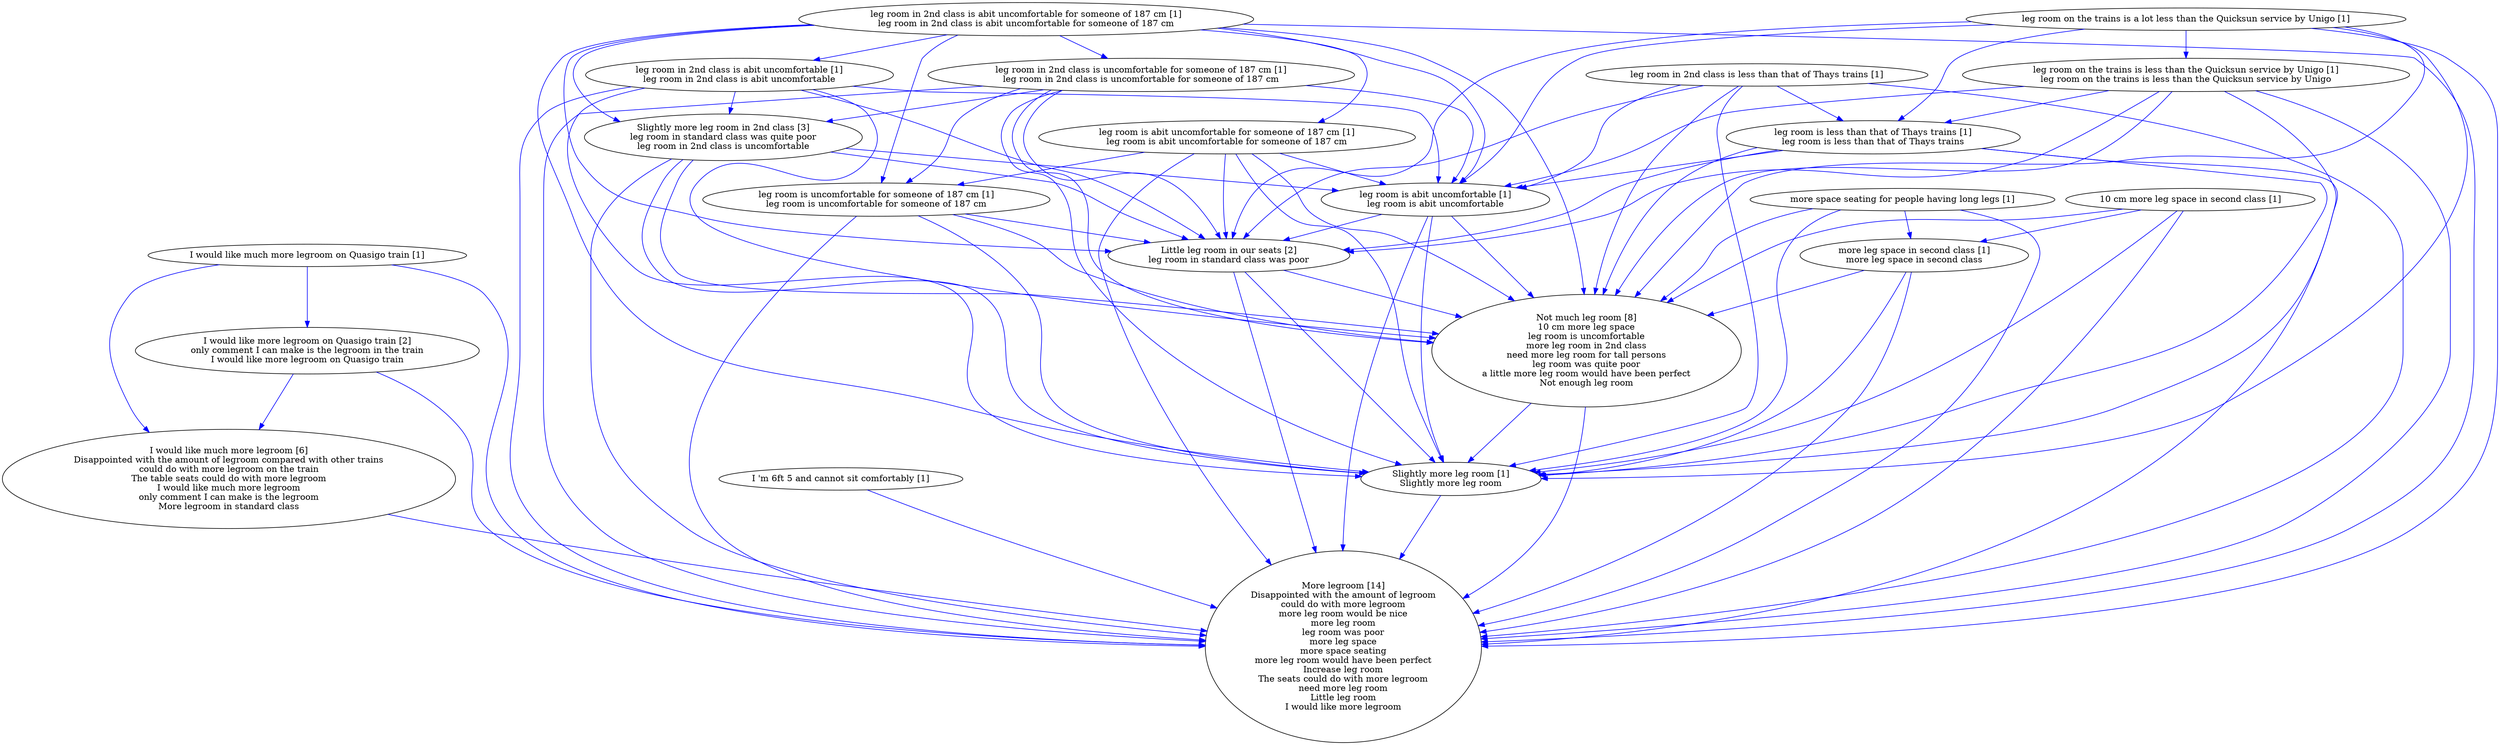 digraph collapsedGraph {
"Not much leg room [8]\n10 cm more leg space\nleg room is uncomfortable\nmore leg room in 2nd class\nneed more leg room for tall persons\nleg room was quite poor\na little more leg room would have been perfect\nNot enough leg room""Little leg room in our seats [2]\nleg room in standard class was poor""Slightly more leg room in 2nd class [3]\nleg room in standard class was quite poor\nleg room in 2nd class is uncomfortable""More legroom [14]\nDisappointed with the amount of legroom\ncould do with more legroom\nmore leg room would be nice\nmore leg room\nleg room was poor\nmore leg space\nmore space seating\nmore leg room would have been perfect\nIncrease leg room\nThe seats could do with more legroom\nneed more leg room\nLittle leg room\nI would like more legroom""I would like more legroom on Quasigo train [2]\nonly comment I can make is the legroom in the train\nI would like more legroom on Quasigo train""I would like much more legroom [6]\nDisappointed with the amount of legroom compared with other trains\ncould do with more legroom on the train\nThe table seats could do with more legroom\nI would like much more legroom\nonly comment I can make is the legroom\nMore legroom in standard class""10 cm more leg space in second class [1]""more leg space in second class [1]\nmore leg space in second class""I 'm 6ft 5 and cannot sit comfortably [1]""I would like much more legroom on Quasigo train [1]""Slightly more leg room [1]\nSlightly more leg room""leg room in 2nd class is abit uncomfortable for someone of 187 cm [1]\nleg room in 2nd class is abit uncomfortable for someone of 187 cm""leg room is abit uncomfortable for someone of 187 cm [1]\nleg room is abit uncomfortable for someone of 187 cm""leg room is abit uncomfortable [1]\nleg room is abit uncomfortable""leg room is uncomfortable for someone of 187 cm [1]\nleg room is uncomfortable for someone of 187 cm""leg room in 2nd class is abit uncomfortable [1]\nleg room in 2nd class is abit uncomfortable""leg room in 2nd class is uncomfortable for someone of 187 cm [1]\nleg room in 2nd class is uncomfortable for someone of 187 cm""leg room in 2nd class is less than that of Thays trains [1]""leg room is less than that of Thays trains [1]\nleg room is less than that of Thays trains""leg room on the trains is a lot less than the Quicksun service by Unigo [1]""leg room on the trains is less than the Quicksun service by Unigo [1]\nleg room on the trains is less than the Quicksun service by Unigo""more space seating for people having long legs [1]""leg room in 2nd class is abit uncomfortable [1]\nleg room in 2nd class is abit uncomfortable" -> "Little leg room in our seats [2]\nleg room in standard class was poor" [color=blue]
"Slightly more leg room in 2nd class [3]\nleg room in standard class was quite poor\nleg room in 2nd class is uncomfortable" -> "Slightly more leg room [1]\nSlightly more leg room" [color=blue]
"Slightly more leg room in 2nd class [3]\nleg room in standard class was quite poor\nleg room in 2nd class is uncomfortable" -> "More legroom [14]\nDisappointed with the amount of legroom\ncould do with more legroom\nmore leg room would be nice\nmore leg room\nleg room was poor\nmore leg space\nmore space seating\nmore leg room would have been perfect\nIncrease leg room\nThe seats could do with more legroom\nneed more leg room\nLittle leg room\nI would like more legroom" [color=blue]
"Not much leg room [8]\n10 cm more leg space\nleg room is uncomfortable\nmore leg room in 2nd class\nneed more leg room for tall persons\nleg room was quite poor\na little more leg room would have been perfect\nNot enough leg room" -> "More legroom [14]\nDisappointed with the amount of legroom\ncould do with more legroom\nmore leg room would be nice\nmore leg room\nleg room was poor\nmore leg space\nmore space seating\nmore leg room would have been perfect\nIncrease leg room\nThe seats could do with more legroom\nneed more leg room\nLittle leg room\nI would like more legroom" [color=blue]
"leg room on the trains is less than the Quicksun service by Unigo [1]\nleg room on the trains is less than the Quicksun service by Unigo" -> "Slightly more leg room [1]\nSlightly more leg room" [color=blue]
"leg room on the trains is less than the Quicksun service by Unigo [1]\nleg room on the trains is less than the Quicksun service by Unigo" -> "leg room is abit uncomfortable [1]\nleg room is abit uncomfortable" [color=blue]
"leg room on the trains is less than the Quicksun service by Unigo [1]\nleg room on the trains is less than the Quicksun service by Unigo" -> "More legroom [14]\nDisappointed with the amount of legroom\ncould do with more legroom\nmore leg room would be nice\nmore leg room\nleg room was poor\nmore leg space\nmore space seating\nmore leg room would have been perfect\nIncrease leg room\nThe seats could do with more legroom\nneed more leg room\nLittle leg room\nI would like more legroom" [color=blue]
"leg room in 2nd class is abit uncomfortable for someone of 187 cm [1]\nleg room in 2nd class is abit uncomfortable for someone of 187 cm" -> "More legroom [14]\nDisappointed with the amount of legroom\ncould do with more legroom\nmore leg room would be nice\nmore leg room\nleg room was poor\nmore leg space\nmore space seating\nmore leg room would have been perfect\nIncrease leg room\nThe seats could do with more legroom\nneed more leg room\nLittle leg room\nI would like more legroom" [color=blue]
"leg room in 2nd class is abit uncomfortable for someone of 187 cm [1]\nleg room in 2nd class is abit uncomfortable for someone of 187 cm" -> "Slightly more leg room [1]\nSlightly more leg room" [color=blue]
"Slightly more leg room in 2nd class [3]\nleg room in standard class was quite poor\nleg room in 2nd class is uncomfortable" -> "leg room is abit uncomfortable [1]\nleg room is abit uncomfortable" [color=blue]
"more space seating for people having long legs [1]" -> "More legroom [14]\nDisappointed with the amount of legroom\ncould do with more legroom\nmore leg room would be nice\nmore leg room\nleg room was poor\nmore leg space\nmore space seating\nmore leg room would have been perfect\nIncrease leg room\nThe seats could do with more legroom\nneed more leg room\nLittle leg room\nI would like more legroom" [color=blue]
"more leg space in second class [1]\nmore leg space in second class" -> "Not much leg room [8]\n10 cm more leg space\nleg room is uncomfortable\nmore leg room in 2nd class\nneed more leg room for tall persons\nleg room was quite poor\na little more leg room would have been perfect\nNot enough leg room" [color=blue]
"more leg space in second class [1]\nmore leg space in second class" -> "More legroom [14]\nDisappointed with the amount of legroom\ncould do with more legroom\nmore leg room would be nice\nmore leg room\nleg room was poor\nmore leg space\nmore space seating\nmore leg room would have been perfect\nIncrease leg room\nThe seats could do with more legroom\nneed more leg room\nLittle leg room\nI would like more legroom" [color=blue]
"10 cm more leg space in second class [1]" -> "Slightly more leg room [1]\nSlightly more leg room" [color=blue]
"leg room in 2nd class is uncomfortable for someone of 187 cm [1]\nleg room in 2nd class is uncomfortable for someone of 187 cm" -> "More legroom [14]\nDisappointed with the amount of legroom\ncould do with more legroom\nmore leg room would be nice\nmore leg room\nleg room was poor\nmore leg space\nmore space seating\nmore leg room would have been perfect\nIncrease leg room\nThe seats could do with more legroom\nneed more leg room\nLittle leg room\nI would like more legroom" [color=blue]
"leg room in 2nd class is uncomfortable for someone of 187 cm [1]\nleg room in 2nd class is uncomfortable for someone of 187 cm" -> "Slightly more leg room [1]\nSlightly more leg room" [color=blue]
"leg room on the trains is a lot less than the Quicksun service by Unigo [1]" -> "Not much leg room [8]\n10 cm more leg space\nleg room is uncomfortable\nmore leg room in 2nd class\nneed more leg room for tall persons\nleg room was quite poor\na little more leg room would have been perfect\nNot enough leg room" [color=blue]
"leg room is less than that of Thays trains [1]\nleg room is less than that of Thays trains" -> "More legroom [14]\nDisappointed with the amount of legroom\ncould do with more legroom\nmore leg room would be nice\nmore leg room\nleg room was poor\nmore leg space\nmore space seating\nmore leg room would have been perfect\nIncrease leg room\nThe seats could do with more legroom\nneed more leg room\nLittle leg room\nI would like more legroom" [color=blue]
"leg room is less than that of Thays trains [1]\nleg room is less than that of Thays trains" -> "leg room is abit uncomfortable [1]\nleg room is abit uncomfortable" [color=blue]
"Slightly more leg room in 2nd class [3]\nleg room in standard class was quite poor\nleg room in 2nd class is uncomfortable" -> "Not much leg room [8]\n10 cm more leg space\nleg room is uncomfortable\nmore leg room in 2nd class\nneed more leg room for tall persons\nleg room was quite poor\na little more leg room would have been perfect\nNot enough leg room" [color=blue]
"leg room is uncomfortable for someone of 187 cm [1]\nleg room is uncomfortable for someone of 187 cm" -> "More legroom [14]\nDisappointed with the amount of legroom\ncould do with more legroom\nmore leg room would be nice\nmore leg room\nleg room was poor\nmore leg space\nmore space seating\nmore leg room would have been perfect\nIncrease leg room\nThe seats could do with more legroom\nneed more leg room\nLittle leg room\nI would like more legroom" [color=blue]
"leg room is less than that of Thays trains [1]\nleg room is less than that of Thays trains" -> "Slightly more leg room [1]\nSlightly more leg room" [color=blue]
"leg room on the trains is a lot less than the Quicksun service by Unigo [1]" -> "Little leg room in our seats [2]\nleg room in standard class was poor" [color=blue]
"leg room on the trains is a lot less than the Quicksun service by Unigo [1]" -> "leg room is less than that of Thays trains [1]\nleg room is less than that of Thays trains" [color=blue]
"leg room is uncomfortable for someone of 187 cm [1]\nleg room is uncomfortable for someone of 187 cm" -> "Little leg room in our seats [2]\nleg room in standard class was poor" [color=blue]
"leg room in 2nd class is uncomfortable for someone of 187 cm [1]\nleg room in 2nd class is uncomfortable for someone of 187 cm" -> "Little leg room in our seats [2]\nleg room in standard class was poor" [color=blue]
"leg room is uncomfortable for someone of 187 cm [1]\nleg room is uncomfortable for someone of 187 cm" -> "Slightly more leg room [1]\nSlightly more leg room" [color=blue]
"leg room in 2nd class is uncomfortable for someone of 187 cm [1]\nleg room in 2nd class is uncomfortable for someone of 187 cm" -> "Not much leg room [8]\n10 cm more leg space\nleg room is uncomfortable\nmore leg room in 2nd class\nneed more leg room for tall persons\nleg room was quite poor\na little more leg room would have been perfect\nNot enough leg room" [color=blue]
"leg room is less than that of Thays trains [1]\nleg room is less than that of Thays trains" -> "Not much leg room [8]\n10 cm more leg space\nleg room is uncomfortable\nmore leg room in 2nd class\nneed more leg room for tall persons\nleg room was quite poor\na little more leg room would have been perfect\nNot enough leg room" [color=blue]
"leg room is uncomfortable for someone of 187 cm [1]\nleg room is uncomfortable for someone of 187 cm" -> "Not much leg room [8]\n10 cm more leg space\nleg room is uncomfortable\nmore leg room in 2nd class\nneed more leg room for tall persons\nleg room was quite poor\na little more leg room would have been perfect\nNot enough leg room" [color=blue]
"leg room is less than that of Thays trains [1]\nleg room is less than that of Thays trains" -> "Little leg room in our seats [2]\nleg room in standard class was poor" [color=blue]
"Slightly more leg room in 2nd class [3]\nleg room in standard class was quite poor\nleg room in 2nd class is uncomfortable" -> "Little leg room in our seats [2]\nleg room in standard class was poor" [color=blue]
"leg room in 2nd class is abit uncomfortable [1]\nleg room in 2nd class is abit uncomfortable" -> "More legroom [14]\nDisappointed with the amount of legroom\ncould do with more legroom\nmore leg room would be nice\nmore leg room\nleg room was poor\nmore leg space\nmore space seating\nmore leg room would have been perfect\nIncrease leg room\nThe seats could do with more legroom\nneed more leg room\nLittle leg room\nI would like more legroom" [color=blue]
"leg room in 2nd class is abit uncomfortable [1]\nleg room in 2nd class is abit uncomfortable" -> "Slightly more leg room [1]\nSlightly more leg room" [color=blue]
"Slightly more leg room [1]\nSlightly more leg room" -> "More legroom [14]\nDisappointed with the amount of legroom\ncould do with more legroom\nmore leg room would be nice\nmore leg room\nleg room was poor\nmore leg space\nmore space seating\nmore leg room would have been perfect\nIncrease leg room\nThe seats could do with more legroom\nneed more leg room\nLittle leg room\nI would like more legroom" [color=blue]
"I would like much more legroom [6]\nDisappointed with the amount of legroom compared with other trains\ncould do with more legroom on the train\nThe table seats could do with more legroom\nI would like much more legroom\nonly comment I can make is the legroom\nMore legroom in standard class" -> "More legroom [14]\nDisappointed with the amount of legroom\ncould do with more legroom\nmore leg room would be nice\nmore leg room\nleg room was poor\nmore leg space\nmore space seating\nmore leg room would have been perfect\nIncrease leg room\nThe seats could do with more legroom\nneed more leg room\nLittle leg room\nI would like more legroom" [color=blue]
"10 cm more leg space in second class [1]" -> "More legroom [14]\nDisappointed with the amount of legroom\ncould do with more legroom\nmore leg room would be nice\nmore leg room\nleg room was poor\nmore leg space\nmore space seating\nmore leg room would have been perfect\nIncrease leg room\nThe seats could do with more legroom\nneed more leg room\nLittle leg room\nI would like more legroom" [color=blue]
"10 cm more leg space in second class [1]" -> "Not much leg room [8]\n10 cm more leg space\nleg room is uncomfortable\nmore leg room in 2nd class\nneed more leg room for tall persons\nleg room was quite poor\na little more leg room would have been perfect\nNot enough leg room" [color=blue]
"leg room in 2nd class is less than that of Thays trains [1]" -> "More legroom [14]\nDisappointed with the amount of legroom\ncould do with more legroom\nmore leg room would be nice\nmore leg room\nleg room was poor\nmore leg space\nmore space seating\nmore leg room would have been perfect\nIncrease leg room\nThe seats could do with more legroom\nneed more leg room\nLittle leg room\nI would like more legroom" [color=blue]
"leg room in 2nd class is less than that of Thays trains [1]" -> "leg room is abit uncomfortable [1]\nleg room is abit uncomfortable" [color=blue]
"leg room in 2nd class is less than that of Thays trains [1]" -> "Slightly more leg room [1]\nSlightly more leg room" [color=blue]
"leg room is abit uncomfortable for someone of 187 cm [1]\nleg room is abit uncomfortable for someone of 187 cm" -> "Slightly more leg room [1]\nSlightly more leg room" [color=blue]
"leg room is abit uncomfortable for someone of 187 cm [1]\nleg room is abit uncomfortable for someone of 187 cm" -> "More legroom [14]\nDisappointed with the amount of legroom\ncould do with more legroom\nmore leg room would be nice\nmore leg room\nleg room was poor\nmore leg space\nmore space seating\nmore leg room would have been perfect\nIncrease leg room\nThe seats could do with more legroom\nneed more leg room\nLittle leg room\nI would like more legroom" [color=blue]
"leg room is abit uncomfortable [1]\nleg room is abit uncomfortable" -> "Slightly more leg room [1]\nSlightly more leg room" [color=blue]
"leg room is abit uncomfortable [1]\nleg room is abit uncomfortable" -> "More legroom [14]\nDisappointed with the amount of legroom\ncould do with more legroom\nmore leg room would be nice\nmore leg room\nleg room was poor\nmore leg space\nmore space seating\nmore leg room would have been perfect\nIncrease leg room\nThe seats could do with more legroom\nneed more leg room\nLittle leg room\nI would like more legroom" [color=blue]
"leg room is abit uncomfortable for someone of 187 cm [1]\nleg room is abit uncomfortable for someone of 187 cm" -> "Little leg room in our seats [2]\nleg room in standard class was poor" [color=blue]
"leg room is abit uncomfortable for someone of 187 cm [1]\nleg room is abit uncomfortable for someone of 187 cm" -> "Not much leg room [8]\n10 cm more leg space\nleg room is uncomfortable\nmore leg room in 2nd class\nneed more leg room for tall persons\nleg room was quite poor\na little more leg room would have been perfect\nNot enough leg room" [color=blue]
"leg room on the trains is less than the Quicksun service by Unigo [1]\nleg room on the trains is less than the Quicksun service by Unigo" -> "Not much leg room [8]\n10 cm more leg space\nleg room is uncomfortable\nmore leg room in 2nd class\nneed more leg room for tall persons\nleg room was quite poor\na little more leg room would have been perfect\nNot enough leg room" [color=blue]
"leg room on the trains is less than the Quicksun service by Unigo [1]\nleg room on the trains is less than the Quicksun service by Unigo" -> "leg room is less than that of Thays trains [1]\nleg room is less than that of Thays trains" [color=blue]
"leg room on the trains is less than the Quicksun service by Unigo [1]\nleg room on the trains is less than the Quicksun service by Unigo" -> "Little leg room in our seats [2]\nleg room in standard class was poor" [color=blue]
"leg room on the trains is a lot less than the Quicksun service by Unigo [1]" -> "More legroom [14]\nDisappointed with the amount of legroom\ncould do with more legroom\nmore leg room would be nice\nmore leg room\nleg room was poor\nmore leg space\nmore space seating\nmore leg room would have been perfect\nIncrease leg room\nThe seats could do with more legroom\nneed more leg room\nLittle leg room\nI would like more legroom" [color=blue]
"leg room on the trains is a lot less than the Quicksun service by Unigo [1]" -> "leg room is abit uncomfortable [1]\nleg room is abit uncomfortable" [color=blue]
"I would like much more legroom on Quasigo train [1]" -> "I would like much more legroom [6]\nDisappointed with the amount of legroom compared with other trains\ncould do with more legroom on the train\nThe table seats could do with more legroom\nI would like much more legroom\nonly comment I can make is the legroom\nMore legroom in standard class" [color=blue]
"leg room in 2nd class is less than that of Thays trains [1]" -> "Little leg room in our seats [2]\nleg room in standard class was poor" [color=blue]
"leg room on the trains is a lot less than the Quicksun service by Unigo [1]" -> "Slightly more leg room [1]\nSlightly more leg room" [color=blue]
"I 'm 6ft 5 and cannot sit comfortably [1]" -> "More legroom [14]\nDisappointed with the amount of legroom\ncould do with more legroom\nmore leg room would be nice\nmore leg room\nleg room was poor\nmore leg space\nmore space seating\nmore leg room would have been perfect\nIncrease leg room\nThe seats could do with more legroom\nneed more leg room\nLittle leg room\nI would like more legroom" [color=blue]
"leg room in 2nd class is less than that of Thays trains [1]" -> "Not much leg room [8]\n10 cm more leg space\nleg room is uncomfortable\nmore leg room in 2nd class\nneed more leg room for tall persons\nleg room was quite poor\na little more leg room would have been perfect\nNot enough leg room" [color=blue]
"I would like much more legroom on Quasigo train [1]" -> "I would like more legroom on Quasigo train [2]\nonly comment I can make is the legroom in the train\nI would like more legroom on Quasigo train" [color=blue]
"Little leg room in our seats [2]\nleg room in standard class was poor" -> "Slightly more leg room [1]\nSlightly more leg room" [color=blue]
"Little leg room in our seats [2]\nleg room in standard class was poor" -> "More legroom [14]\nDisappointed with the amount of legroom\ncould do with more legroom\nmore leg room would be nice\nmore leg room\nleg room was poor\nmore leg space\nmore space seating\nmore leg room would have been perfect\nIncrease leg room\nThe seats could do with more legroom\nneed more leg room\nLittle leg room\nI would like more legroom" [color=blue]
"I would like much more legroom on Quasigo train [1]" -> "More legroom [14]\nDisappointed with the amount of legroom\ncould do with more legroom\nmore leg room would be nice\nmore leg room\nleg room was poor\nmore leg space\nmore space seating\nmore leg room would have been perfect\nIncrease leg room\nThe seats could do with more legroom\nneed more leg room\nLittle leg room\nI would like more legroom" [color=blue]
"I would like more legroom on Quasigo train [2]\nonly comment I can make is the legroom in the train\nI would like more legroom on Quasigo train" -> "I would like much more legroom [6]\nDisappointed with the amount of legroom compared with other trains\ncould do with more legroom on the train\nThe table seats could do with more legroom\nI would like much more legroom\nonly comment I can make is the legroom\nMore legroom in standard class" [color=blue]
"leg room in 2nd class is abit uncomfortable [1]\nleg room in 2nd class is abit uncomfortable" -> "Slightly more leg room in 2nd class [3]\nleg room in standard class was quite poor\nleg room in 2nd class is uncomfortable" [color=blue]
"more space seating for people having long legs [1]" -> "more leg space in second class [1]\nmore leg space in second class" [color=blue]
"leg room is abit uncomfortable [1]\nleg room is abit uncomfortable" -> "Little leg room in our seats [2]\nleg room in standard class was poor" [color=blue]
"more space seating for people having long legs [1]" -> "Slightly more leg room [1]\nSlightly more leg room" [color=blue]
"leg room in 2nd class is abit uncomfortable [1]\nleg room in 2nd class is abit uncomfortable" -> "Not much leg room [8]\n10 cm more leg space\nleg room is uncomfortable\nmore leg room in 2nd class\nneed more leg room for tall persons\nleg room was quite poor\na little more leg room would have been perfect\nNot enough leg room" [color=blue]
"leg room in 2nd class is abit uncomfortable for someone of 187 cm [1]\nleg room in 2nd class is abit uncomfortable for someone of 187 cm" -> "Slightly more leg room in 2nd class [3]\nleg room in standard class was quite poor\nleg room in 2nd class is uncomfortable" [color=blue]
"leg room is abit uncomfortable [1]\nleg room is abit uncomfortable" -> "Not much leg room [8]\n10 cm more leg space\nleg room is uncomfortable\nmore leg room in 2nd class\nneed more leg room for tall persons\nleg room was quite poor\na little more leg room would have been perfect\nNot enough leg room" [color=blue]
"I would like more legroom on Quasigo train [2]\nonly comment I can make is the legroom in the train\nI would like more legroom on Quasigo train" -> "More legroom [14]\nDisappointed with the amount of legroom\ncould do with more legroom\nmore leg room would be nice\nmore leg room\nleg room was poor\nmore leg space\nmore space seating\nmore leg room would have been perfect\nIncrease leg room\nThe seats could do with more legroom\nneed more leg room\nLittle leg room\nI would like more legroom" [color=blue]
"leg room in 2nd class is abit uncomfortable for someone of 187 cm [1]\nleg room in 2nd class is abit uncomfortable for someone of 187 cm" -> "Little leg room in our seats [2]\nleg room in standard class was poor" [color=blue]
"more leg space in second class [1]\nmore leg space in second class" -> "Slightly more leg room [1]\nSlightly more leg room" [color=blue]
"leg room in 2nd class is abit uncomfortable for someone of 187 cm [1]\nleg room in 2nd class is abit uncomfortable for someone of 187 cm" -> "Not much leg room [8]\n10 cm more leg space\nleg room is uncomfortable\nmore leg room in 2nd class\nneed more leg room for tall persons\nleg room was quite poor\na little more leg room would have been perfect\nNot enough leg room" [color=blue]
"10 cm more leg space in second class [1]" -> "more leg space in second class [1]\nmore leg space in second class" [color=blue]
"leg room in 2nd class is abit uncomfortable for someone of 187 cm [1]\nleg room in 2nd class is abit uncomfortable for someone of 187 cm" -> "leg room is abit uncomfortable for someone of 187 cm [1]\nleg room is abit uncomfortable for someone of 187 cm" [color=blue]
"leg room is abit uncomfortable for someone of 187 cm [1]\nleg room is abit uncomfortable for someone of 187 cm" -> "leg room is abit uncomfortable [1]\nleg room is abit uncomfortable" [color=blue]
"leg room is abit uncomfortable for someone of 187 cm [1]\nleg room is abit uncomfortable for someone of 187 cm" -> "leg room is uncomfortable for someone of 187 cm [1]\nleg room is uncomfortable for someone of 187 cm" [color=blue]
"leg room in 2nd class is abit uncomfortable for someone of 187 cm [1]\nleg room in 2nd class is abit uncomfortable for someone of 187 cm" -> "leg room in 2nd class is abit uncomfortable [1]\nleg room in 2nd class is abit uncomfortable" [color=blue]
"leg room in 2nd class is abit uncomfortable [1]\nleg room in 2nd class is abit uncomfortable" -> "leg room is abit uncomfortable [1]\nleg room is abit uncomfortable" [color=blue]
"leg room in 2nd class is abit uncomfortable for someone of 187 cm [1]\nleg room in 2nd class is abit uncomfortable for someone of 187 cm" -> "leg room in 2nd class is uncomfortable for someone of 187 cm [1]\nleg room in 2nd class is uncomfortable for someone of 187 cm" [color=blue]
"leg room in 2nd class is uncomfortable for someone of 187 cm [1]\nleg room in 2nd class is uncomfortable for someone of 187 cm" -> "leg room is uncomfortable for someone of 187 cm [1]\nleg room is uncomfortable for someone of 187 cm" [color=blue]
"leg room in 2nd class is abit uncomfortable for someone of 187 cm [1]\nleg room in 2nd class is abit uncomfortable for someone of 187 cm" -> "leg room is uncomfortable for someone of 187 cm [1]\nleg room is uncomfortable for someone of 187 cm" [color=blue]
"leg room in 2nd class is abit uncomfortable for someone of 187 cm [1]\nleg room in 2nd class is abit uncomfortable for someone of 187 cm" -> "leg room is abit uncomfortable [1]\nleg room is abit uncomfortable" [color=blue]
"leg room in 2nd class is less than that of Thays trains [1]" -> "leg room is less than that of Thays trains [1]\nleg room is less than that of Thays trains" [color=blue]
"leg room on the trains is a lot less than the Quicksun service by Unigo [1]" -> "leg room on the trains is less than the Quicksun service by Unigo [1]\nleg room on the trains is less than the Quicksun service by Unigo" [color=blue]
"Not much leg room [8]\n10 cm more leg space\nleg room is uncomfortable\nmore leg room in 2nd class\nneed more leg room for tall persons\nleg room was quite poor\na little more leg room would have been perfect\nNot enough leg room" -> "Slightly more leg room [1]\nSlightly more leg room" [color=blue]
"leg room in 2nd class is uncomfortable for someone of 187 cm [1]\nleg room in 2nd class is uncomfortable for someone of 187 cm" -> "Slightly more leg room in 2nd class [3]\nleg room in standard class was quite poor\nleg room in 2nd class is uncomfortable" [color=blue]
"leg room in 2nd class is uncomfortable for someone of 187 cm [1]\nleg room in 2nd class is uncomfortable for someone of 187 cm" -> "leg room is abit uncomfortable [1]\nleg room is abit uncomfortable" [color=blue]
"Little leg room in our seats [2]\nleg room in standard class was poor" -> "Not much leg room [8]\n10 cm more leg space\nleg room is uncomfortable\nmore leg room in 2nd class\nneed more leg room for tall persons\nleg room was quite poor\na little more leg room would have been perfect\nNot enough leg room" [color=blue]
"more space seating for people having long legs [1]" -> "Not much leg room [8]\n10 cm more leg space\nleg room is uncomfortable\nmore leg room in 2nd class\nneed more leg room for tall persons\nleg room was quite poor\na little more leg room would have been perfect\nNot enough leg room" [color=blue]
}